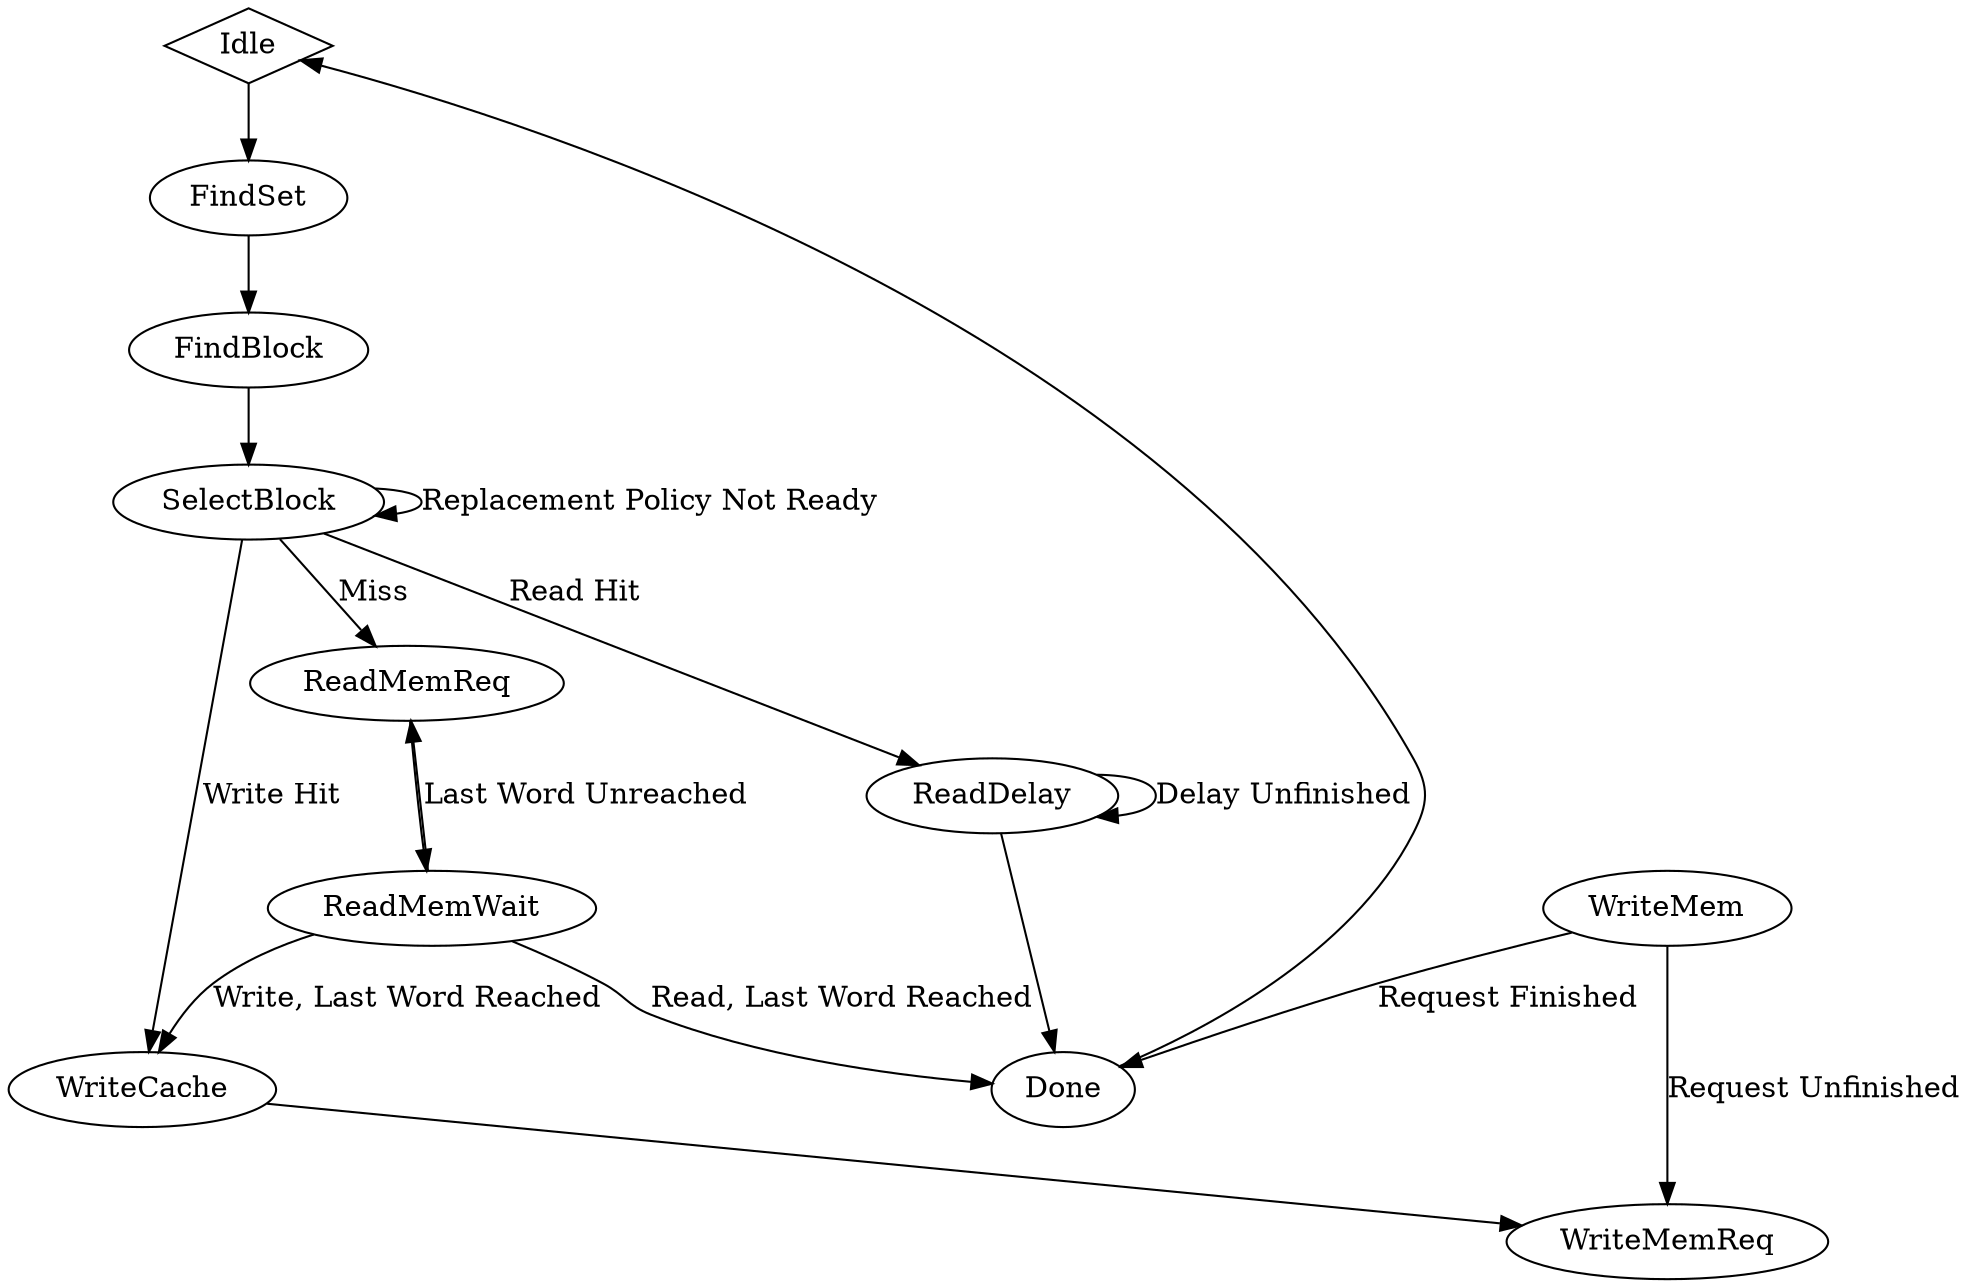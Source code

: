 digraph G {
  Idle -> FindSet
  FindSet -> FindBlock
  FindBlock -> SelectBlock
  SelectBlock -> SelectBlock [label="Replacement Policy Not Ready"]
  SelectBlock -> ReadDelay [label="Read Hit"]
  ReadDelay -> ReadDelay [label="Delay Unfinished"]
  SelectBlock -> WriteCache [label="Write Hit"]
  Done -> Idle [weight=0]
  
  subgraph read_memory {
      SelectBlock -> ReadMemReq [label="Miss",weight=0]
      ReadMemReq -> ReadMemWait
      ReadMemWait -> ReadMemReq [label="Last Word Unreached"]
      ReadMemWait -> Done [label="Read, Last Word Reached",weight=0]
      ReadMemWait -> WriteCache [label="Write, Last Word Reached",weight=0]
  }
  
  subgraph write_memory {
      WriteCache -> WriteMemReq [weight=0]
      WriteMem -> WriteMemReq [label="Request Unfinished"]
      WriteMem -> Done [label="Request Finished",weight=0]
  }
  
  ReadDelay -> Done

  Idle [shape=diamond];
}